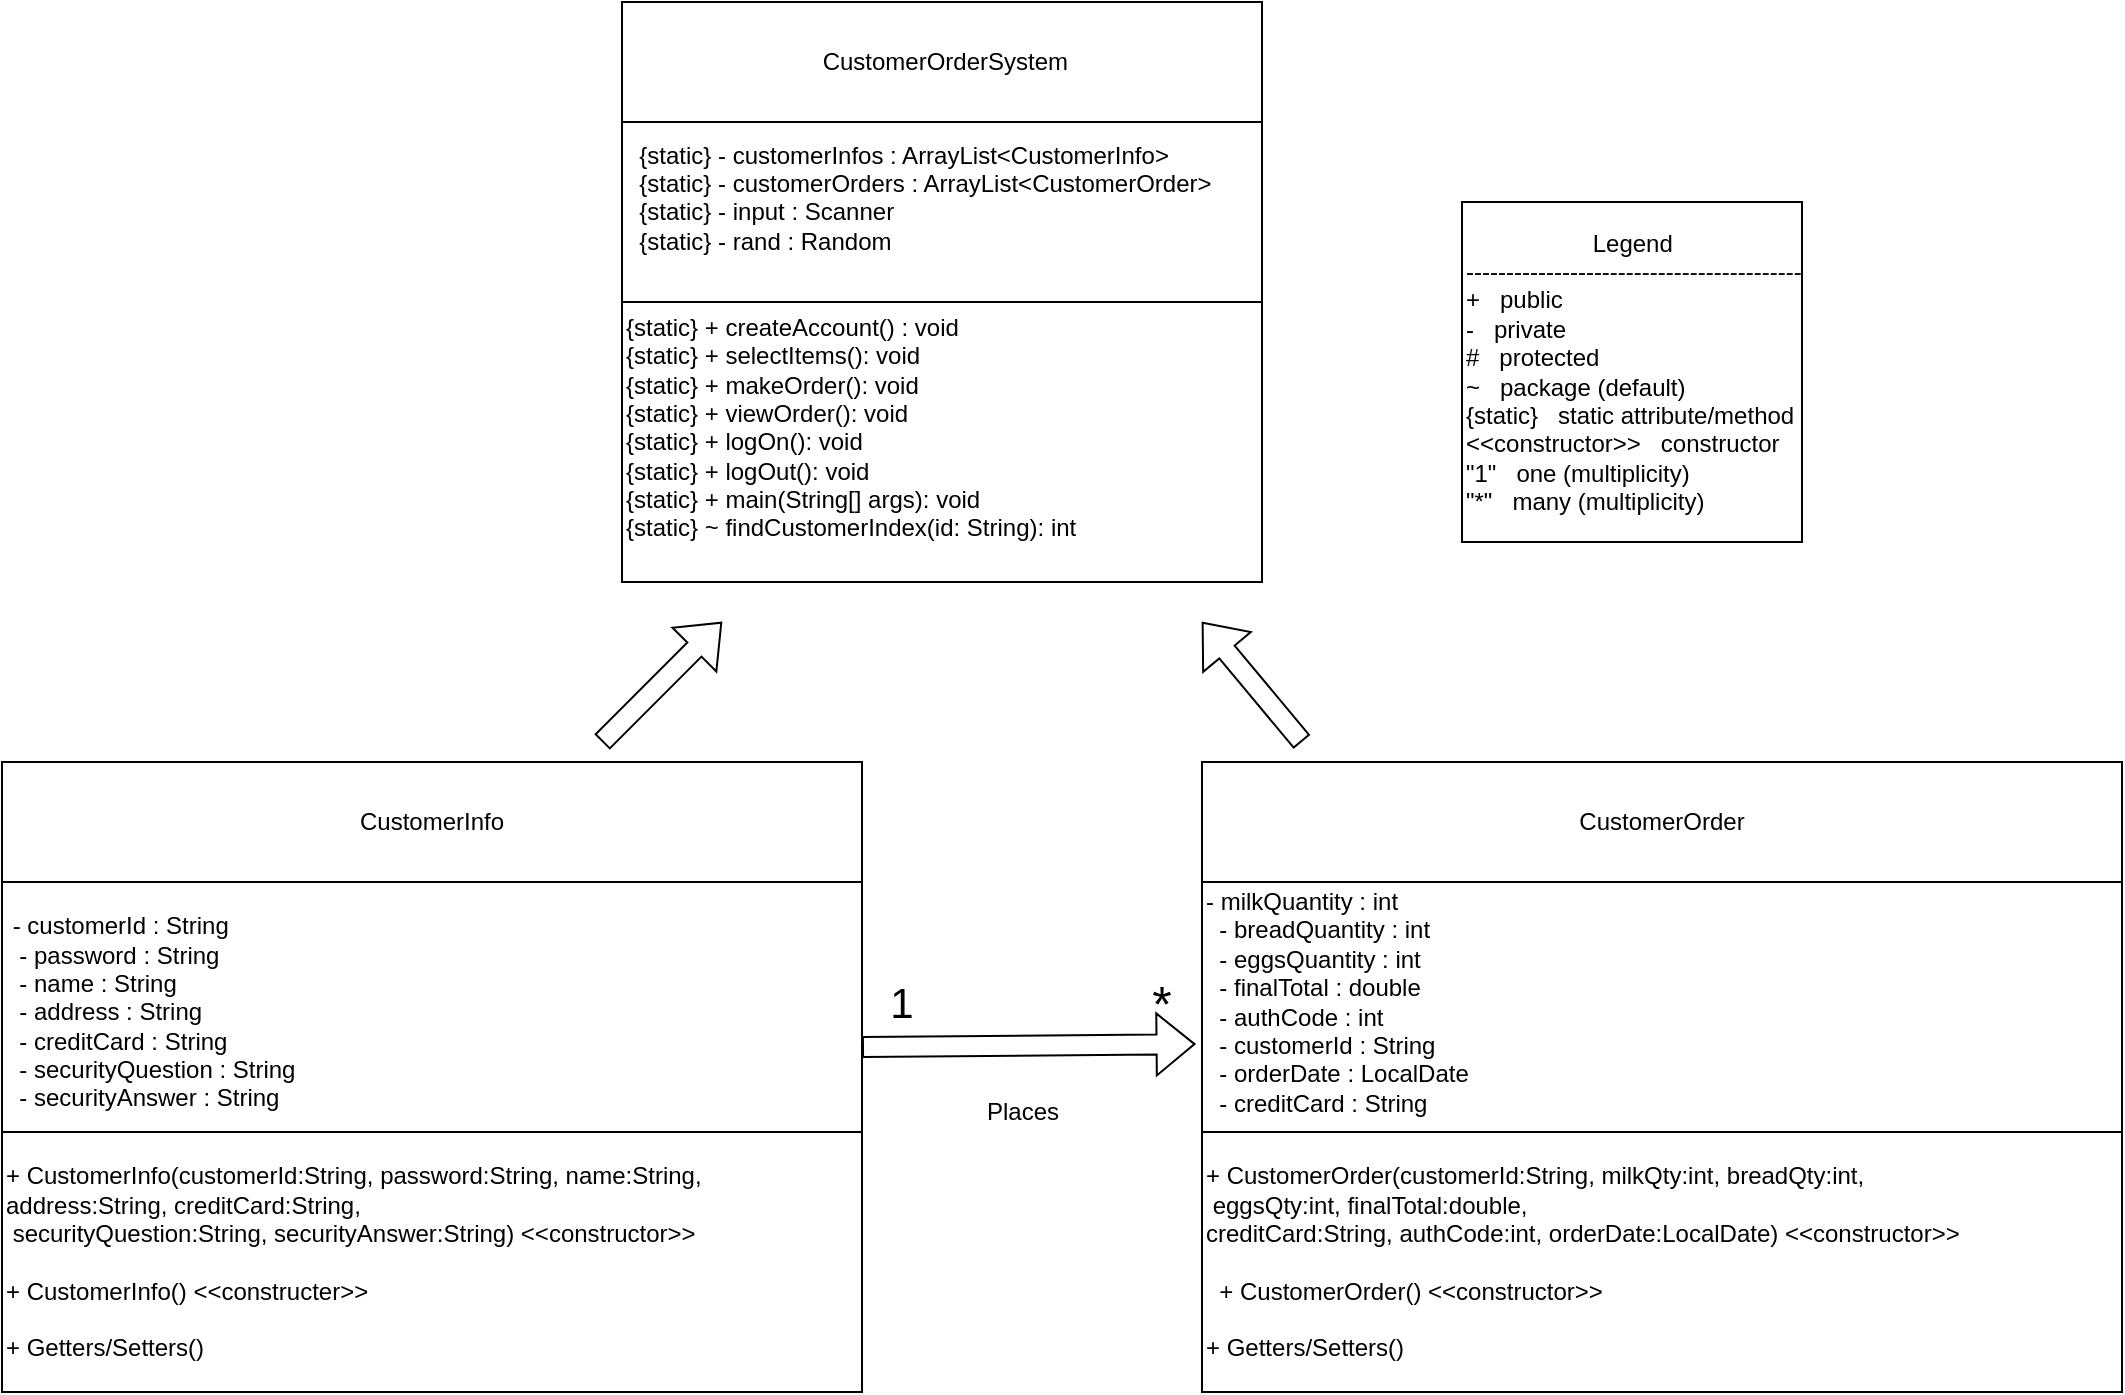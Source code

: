 <mxfile version="28.2.5">
  <diagram name="Page-1" id="ouddOT63NMrtgz7EwMnm">
    <mxGraphModel dx="1426" dy="1843" grid="1" gridSize="10" guides="1" tooltips="1" connect="1" arrows="1" fold="1" page="1" pageScale="1" pageWidth="850" pageHeight="1100" math="0" shadow="0">
      <root>
        <mxCell id="0" />
        <mxCell id="1" parent="0" />
        <mxCell id="d00dZz1iGKgfL-ZPb3lu-1" value="&amp;nbsp;CustomerOrderSystem" style="rounded=0;whiteSpace=wrap;html=1;" parent="1" vertex="1">
          <mxGeometry x="330" y="-80" width="320" height="60" as="geometry" />
        </mxCell>
        <mxCell id="d00dZz1iGKgfL-ZPb3lu-3" value="{static} + createAccount() : void&lt;br&gt;&lt;div&gt;&lt;span style=&quot;background-color: transparent; color: light-dark(rgb(0, 0, 0), rgb(255, 255, 255));&quot;&gt;{static}&amp;nbsp;&lt;/span&gt;+ selectItems(): void&lt;/div&gt;&lt;div&gt;&lt;span style=&quot;background-color: transparent; color: light-dark(rgb(0, 0, 0), rgb(255, 255, 255));&quot;&gt;{static}&amp;nbsp;&lt;/span&gt;+ makeOrder(): void&lt;/div&gt;&lt;div&gt;&lt;span style=&quot;background-color: transparent; color: light-dark(rgb(0, 0, 0), rgb(255, 255, 255));&quot;&gt;{static}&amp;nbsp;&lt;/span&gt;+ viewOrder(): void&lt;/div&gt;&lt;div&gt;&lt;span style=&quot;background-color: transparent; color: light-dark(rgb(0, 0, 0), rgb(255, 255, 255));&quot;&gt;{static}&amp;nbsp;&lt;/span&gt;+ logOn(): void&lt;/div&gt;&lt;div&gt;&lt;span style=&quot;background-color: transparent; color: light-dark(rgb(0, 0, 0), rgb(255, 255, 255));&quot;&gt;{static}&amp;nbsp;&lt;/span&gt;+ logOut(): void&lt;/div&gt;&lt;div&gt;&lt;span style=&quot;background-color: transparent; color: light-dark(rgb(0, 0, 0), rgb(255, 255, 255));&quot;&gt;{static}&amp;nbsp;&lt;/span&gt;+ main(String[] args): void&lt;/div&gt;&lt;div&gt;&lt;span style=&quot;color: light-dark(rgb(0, 0, 0), rgb(255, 255, 255)); background-color: transparent;&quot;&gt;{static} ~&lt;/span&gt;&amp;nbsp;findCustomerIndex(id: String): int&lt;/div&gt;&lt;div&gt;&lt;br&gt;&lt;/div&gt;" style="rounded=0;whiteSpace=wrap;html=1;align=left;" parent="1" vertex="1">
          <mxGeometry x="330" y="70" width="320" height="140" as="geometry" />
        </mxCell>
        <mxCell id="d00dZz1iGKgfL-ZPb3lu-4" value="CustomerInfo" style="rounded=0;whiteSpace=wrap;html=1;" parent="1" vertex="1">
          <mxGeometry x="20" y="300" width="430" height="60" as="geometry" />
        </mxCell>
        <mxCell id="d00dZz1iGKgfL-ZPb3lu-5" value="&lt;div&gt;- milkQuantity : int&lt;/div&gt;&lt;div&gt;&amp;nbsp; - breadQuantity : int&lt;/div&gt;&lt;div&gt;&amp;nbsp; - eggsQuantity : int&lt;/div&gt;&lt;div&gt;&amp;nbsp; - finalTotal : double&lt;/div&gt;&lt;div&gt;&amp;nbsp; - authCode : int&lt;/div&gt;&lt;div&gt;&amp;nbsp; - customerId : String&lt;/div&gt;&lt;div&gt;&amp;nbsp; - orderDate : LocalDate&lt;/div&gt;&lt;div&gt;&amp;nbsp; - creditCard : String&lt;/div&gt;" style="rounded=0;whiteSpace=wrap;html=1;align=left;" parent="1" vertex="1">
          <mxGeometry x="620" y="355" width="460" height="130" as="geometry" />
        </mxCell>
        <mxCell id="d00dZz1iGKgfL-ZPb3lu-6" value="CustomerOrder" style="rounded=0;whiteSpace=wrap;html=1;" parent="1" vertex="1">
          <mxGeometry x="620" y="300" width="460" height="60" as="geometry" />
        </mxCell>
        <mxCell id="d00dZz1iGKgfL-ZPb3lu-7" value="&lt;div&gt;&amp;nbsp;- customerId : String&lt;/div&gt;&lt;div&gt;&amp;nbsp; - password : String&lt;/div&gt;&lt;div&gt;&amp;nbsp; - name : String&lt;/div&gt;&lt;div&gt;&amp;nbsp; - address : String&lt;/div&gt;&lt;div&gt;&amp;nbsp; - creditCard : String&lt;/div&gt;&lt;div&gt;&amp;nbsp; - securityQuestion : String&lt;/div&gt;&lt;div&gt;&amp;nbsp; - securityAnswer : String&lt;/div&gt;" style="rounded=0;whiteSpace=wrap;html=1;align=left;" parent="1" vertex="1">
          <mxGeometry x="20" y="360" width="430" height="130" as="geometry" />
        </mxCell>
        <mxCell id="d00dZz1iGKgfL-ZPb3lu-8" value="" style="shape=flexArrow;endArrow=classic;html=1;rounded=0;" parent="1" edge="1">
          <mxGeometry width="50" height="50" relative="1" as="geometry">
            <mxPoint x="320" y="290" as="sourcePoint" />
            <mxPoint x="380" y="230" as="targetPoint" />
            <Array as="points" />
          </mxGeometry>
        </mxCell>
        <mxCell id="d00dZz1iGKgfL-ZPb3lu-12" value="" style="shape=flexArrow;endArrow=classic;html=1;rounded=0;" parent="1" edge="1">
          <mxGeometry width="50" height="50" relative="1" as="geometry">
            <mxPoint x="670" y="290" as="sourcePoint" />
            <mxPoint x="620" y="230" as="targetPoint" />
          </mxGeometry>
        </mxCell>
        <mxCell id="d00dZz1iGKgfL-ZPb3lu-14" value="&lt;div&gt;&lt;div&gt;+ CustomerInfo(customerId:String, password:String, name:String,&amp;nbsp;&lt;/div&gt;&lt;div&gt;address:String, creditCard:String,&amp;nbsp;&lt;/div&gt;&lt;div&gt;&amp;nbsp;securityQuestion:String, securityAnswer:String) &amp;lt;&amp;lt;constructor&amp;gt;&amp;gt;&lt;/div&gt;&lt;/div&gt;&lt;div&gt;&lt;br&gt;&lt;/div&gt;&lt;div&gt;+ CustomerInfo() &amp;lt;&amp;lt;constructer&amp;gt;&amp;gt;&lt;/div&gt;&lt;div&gt;&lt;br&gt;&lt;/div&gt;+ Getters/Setters()" style="rounded=0;whiteSpace=wrap;html=1;align=left;" parent="1" vertex="1">
          <mxGeometry x="20" y="485" width="430" height="130" as="geometry" />
        </mxCell>
        <mxCell id="d00dZz1iGKgfL-ZPb3lu-15" value="&lt;div&gt;&lt;div&gt;+ CustomerOrder(customerId:String, milkQty:int, breadQty:int,&amp;nbsp;&lt;/div&gt;&lt;div&gt;&amp;nbsp;eggsQty:int, finalTotal:double,&amp;nbsp;&lt;/div&gt;&lt;div&gt;&lt;span style=&quot;background-color: transparent; color: light-dark(rgb(0, 0, 0), rgb(255, 255, 255));&quot;&gt;creditCard:String, authCode:int, orderDate:LocalDate) &amp;lt;&amp;lt;constructor&amp;gt;&amp;gt;&lt;/span&gt;&lt;/div&gt;&lt;div&gt;&lt;br&gt;&lt;/div&gt;&lt;div&gt;&amp;nbsp; + CustomerOrder() &amp;lt;&amp;lt;constructor&amp;gt;&amp;gt;&lt;/div&gt;&lt;/div&gt;&lt;div&gt;&lt;br&gt;&lt;/div&gt;+ Getters/Setters()" style="rounded=0;whiteSpace=wrap;html=1;align=left;" parent="1" vertex="1">
          <mxGeometry x="620" y="485" width="460" height="130" as="geometry" />
        </mxCell>
        <mxCell id="d00dZz1iGKgfL-ZPb3lu-16" value="&lt;div&gt;&lt;div&gt;&amp;nbsp; {static} - customerInfos : ArrayList&amp;lt;CustomerInfo&amp;gt;&lt;/div&gt;&lt;div&gt;&amp;nbsp; {static} - customerOrders : ArrayList&amp;lt;CustomerOrder&amp;gt;&lt;/div&gt;&lt;div&gt;&amp;nbsp; {static} - input : Scanner&lt;/div&gt;&lt;div&gt;&amp;nbsp; {static} - rand : Random&lt;/div&gt;&lt;/div&gt;&lt;div&gt;&lt;br&gt;&lt;/div&gt;" style="rounded=0;whiteSpace=wrap;html=1;align=left;" parent="1" vertex="1">
          <mxGeometry x="330" y="-20" width="320" height="90" as="geometry" />
        </mxCell>
        <mxCell id="vNCx6SW3E1K7n7m-O_VI-7" value="&lt;font style=&quot;font-size: 21px;&quot;&gt;1&lt;/font&gt;" style="text;html=1;align=center;verticalAlign=middle;whiteSpace=wrap;rounded=0;strokeWidth=6;" vertex="1" parent="1">
          <mxGeometry x="440" y="405" width="60" height="30" as="geometry" />
        </mxCell>
        <mxCell id="vNCx6SW3E1K7n7m-O_VI-8" value="&lt;font style=&quot;font-size: 25px;&quot;&gt;*&lt;/font&gt;" style="text;html=1;align=center;verticalAlign=middle;whiteSpace=wrap;rounded=0;strokeWidth=15;" vertex="1" parent="1">
          <mxGeometry x="570" y="405" width="60" height="30" as="geometry" />
        </mxCell>
        <mxCell id="vNCx6SW3E1K7n7m-O_VI-9" value="Places" style="text;html=1;align=center;verticalAlign=middle;resizable=0;points=[];autosize=1;strokeColor=none;fillColor=none;" vertex="1" parent="1">
          <mxGeometry x="500" y="460" width="60" height="30" as="geometry" />
        </mxCell>
        <mxCell id="vNCx6SW3E1K7n7m-O_VI-11" value="" style="shape=flexArrow;endArrow=classic;html=1;rounded=0;entryX=-0.007;entryY=0.662;entryDx=0;entryDy=0;entryPerimeter=0;" edge="1" parent="1" target="d00dZz1iGKgfL-ZPb3lu-5">
          <mxGeometry width="50" height="50" relative="1" as="geometry">
            <mxPoint x="450" y="442.5" as="sourcePoint" />
            <mxPoint x="620" y="440.0" as="targetPoint" />
          </mxGeometry>
        </mxCell>
        <mxCell id="vNCx6SW3E1K7n7m-O_VI-15" value="&lt;div&gt;&amp;nbsp; &amp;nbsp; &amp;nbsp; &amp;nbsp; &amp;nbsp; &amp;nbsp; &amp;nbsp; &amp;nbsp; &amp;nbsp; &amp;nbsp;Legend&amp;nbsp; &amp;nbsp; &amp;nbsp; &amp;nbsp; &amp;nbsp; &amp;nbsp;&lt;/div&gt;&lt;div&gt;------------------------------------------&lt;/div&gt;&lt;div&gt;+&amp;nbsp; &amp;nbsp;public&lt;/div&gt;&lt;div&gt;-&amp;nbsp; &amp;nbsp;private&lt;/div&gt;&lt;div&gt;#&amp;nbsp; &amp;nbsp;protected&lt;/div&gt;&lt;div&gt;~&amp;nbsp; &amp;nbsp;package (default)&lt;/div&gt;&lt;div&gt;{static}&amp;nbsp; &amp;nbsp;static attribute/method&lt;/div&gt;&lt;div&gt;&amp;lt;&amp;lt;constructor&amp;gt;&amp;gt;&amp;nbsp; &amp;nbsp;constructor&lt;/div&gt;&lt;div&gt;&quot;1&quot;&amp;nbsp; &amp;nbsp;one (multiplicity)&lt;/div&gt;&lt;div&gt;&quot;*&quot;&amp;nbsp; &amp;nbsp;many (multiplicity)&lt;/div&gt;" style="whiteSpace=wrap;html=1;aspect=fixed;align=left;" vertex="1" parent="1">
          <mxGeometry x="750" y="20" width="170" height="170" as="geometry" />
        </mxCell>
      </root>
    </mxGraphModel>
  </diagram>
</mxfile>
